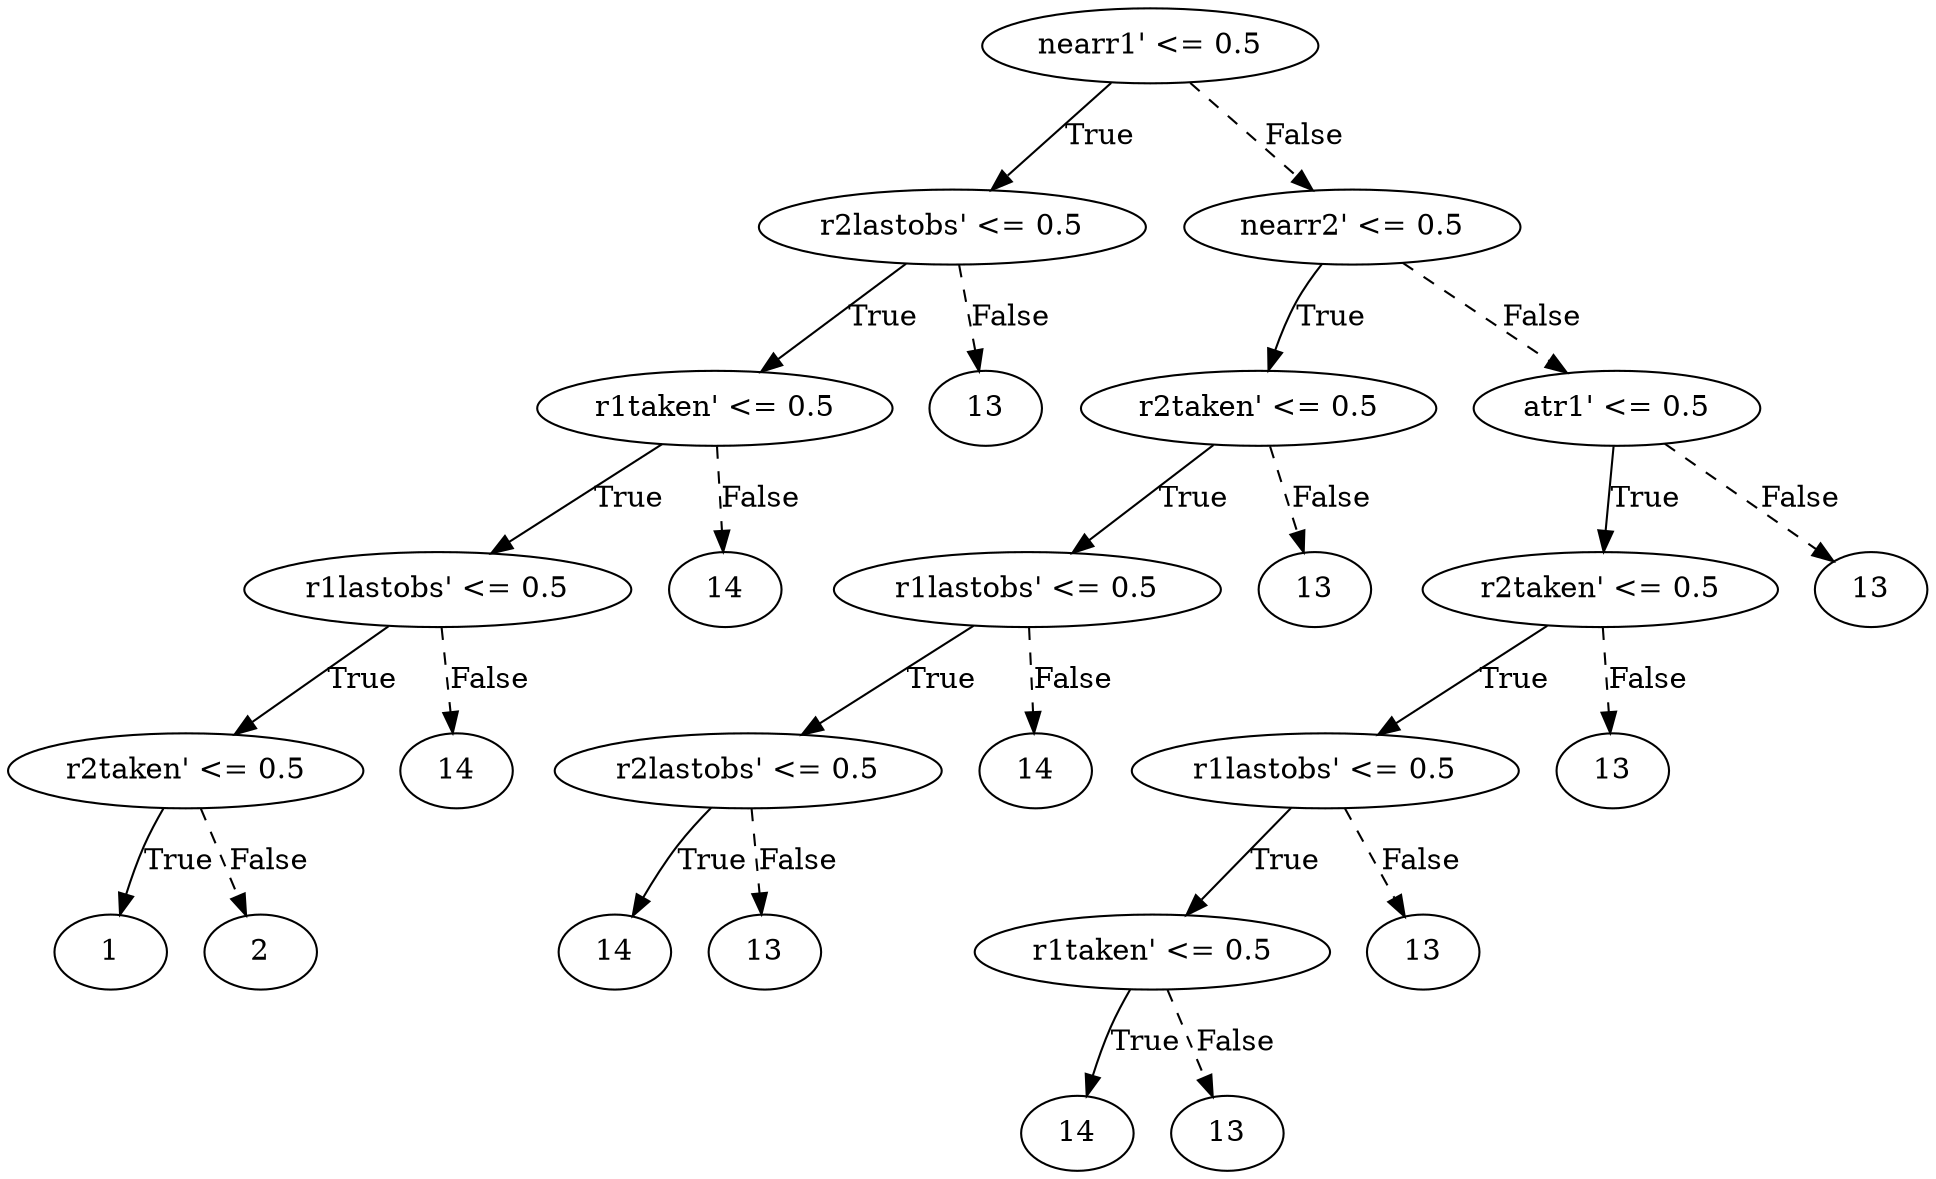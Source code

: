 digraph {
0 [label="nearr1' <= 0.5"];
1 [label="r2lastobs' <= 0.5"];
2 [label="r1taken' <= 0.5"];
3 [label="r1lastobs' <= 0.5"];
4 [label="r2taken' <= 0.5"];
5 [label="1"];
4 -> 5 [label="True"];
6 [label="2"];
4 -> 6 [style="dashed", label="False"];
3 -> 4 [label="True"];
7 [label="14"];
3 -> 7 [style="dashed", label="False"];
2 -> 3 [label="True"];
8 [label="14"];
2 -> 8 [style="dashed", label="False"];
1 -> 2 [label="True"];
9 [label="13"];
1 -> 9 [style="dashed", label="False"];
0 -> 1 [label="True"];
10 [label="nearr2' <= 0.5"];
11 [label="r2taken' <= 0.5"];
12 [label="r1lastobs' <= 0.5"];
13 [label="r2lastobs' <= 0.5"];
14 [label="14"];
13 -> 14 [label="True"];
15 [label="13"];
13 -> 15 [style="dashed", label="False"];
12 -> 13 [label="True"];
16 [label="14"];
12 -> 16 [style="dashed", label="False"];
11 -> 12 [label="True"];
17 [label="13"];
11 -> 17 [style="dashed", label="False"];
10 -> 11 [label="True"];
18 [label="atr1' <= 0.5"];
19 [label="r2taken' <= 0.5"];
20 [label="r1lastobs' <= 0.5"];
21 [label="r1taken' <= 0.5"];
22 [label="14"];
21 -> 22 [label="True"];
23 [label="13"];
21 -> 23 [style="dashed", label="False"];
20 -> 21 [label="True"];
24 [label="13"];
20 -> 24 [style="dashed", label="False"];
19 -> 20 [label="True"];
25 [label="13"];
19 -> 25 [style="dashed", label="False"];
18 -> 19 [label="True"];
26 [label="13"];
18 -> 26 [style="dashed", label="False"];
10 -> 18 [style="dashed", label="False"];
0 -> 10 [style="dashed", label="False"];

}